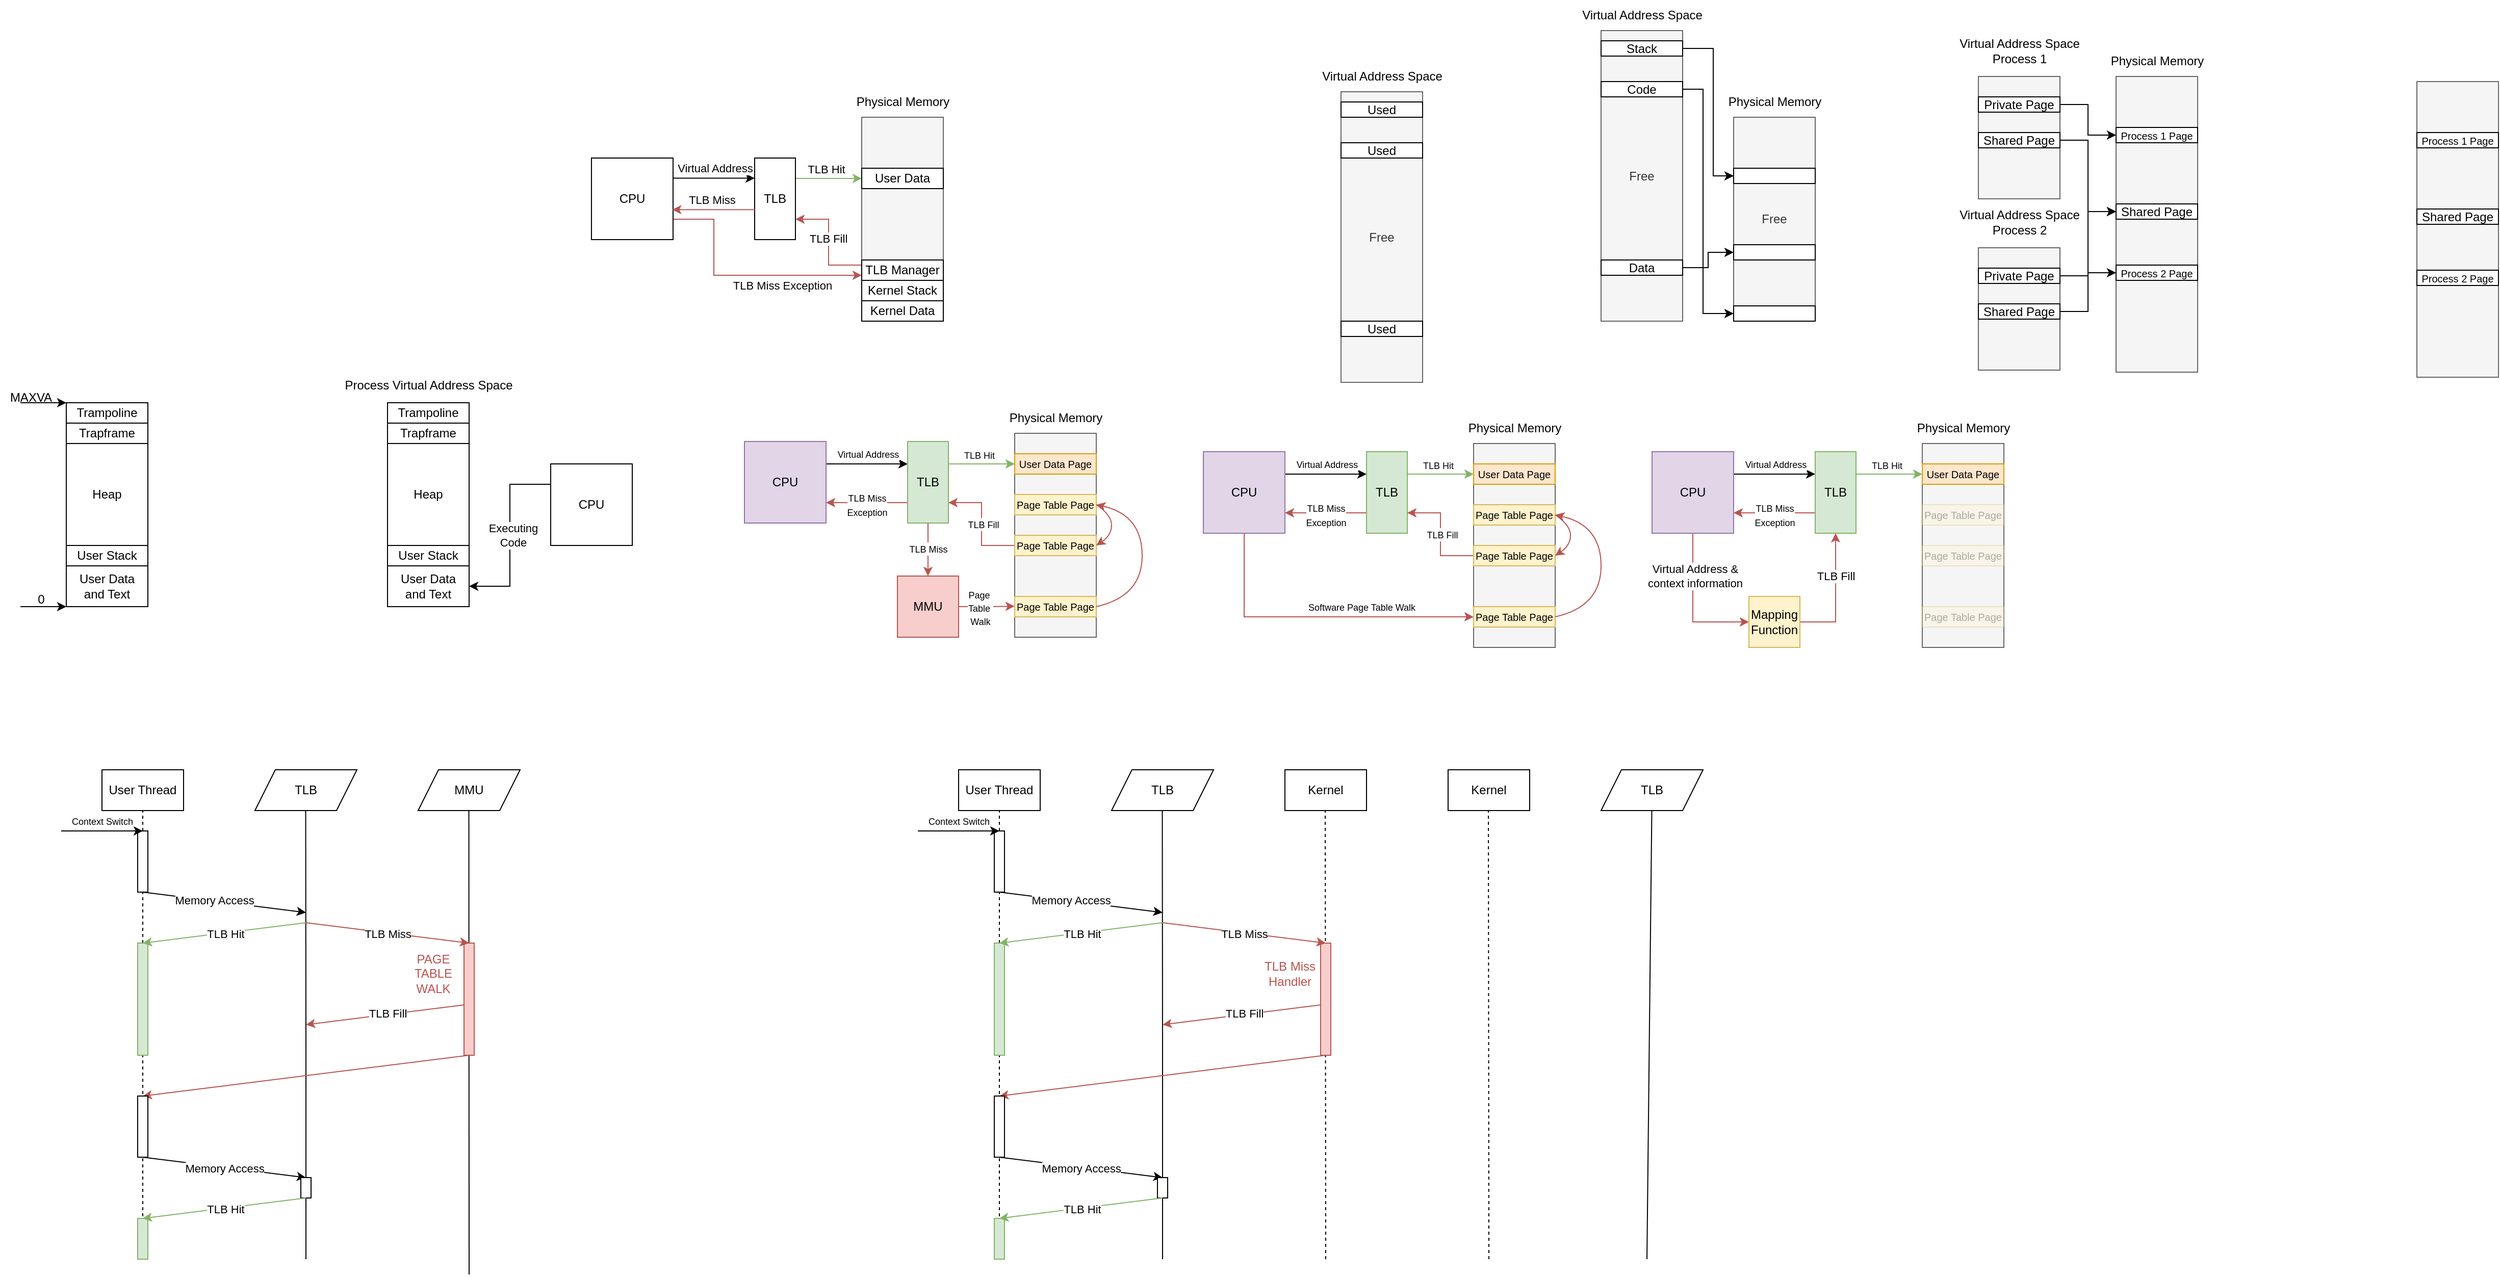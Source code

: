 <mxfile version="24.7.8">
  <diagram name="Page-1" id="a2V-paWtWc2pqJlW6CjX">
    <mxGraphModel dx="2188" dy="771" grid="1" gridSize="10" guides="1" tooltips="1" connect="1" arrows="1" fold="1" page="1" pageScale="1" pageWidth="850" pageHeight="1100" math="0" shadow="0">
      <root>
        <mxCell id="0" />
        <mxCell id="1" parent="0" />
        <mxCell id="B0TjR6c0d58tm8oR_Vwe-92" value="MMU" style="shape=parallelogram;perimeter=parallelogramPerimeter;whiteSpace=wrap;html=1;fixedSize=1;" vertex="1" parent="1">
          <mxGeometry x="150" y="1120" width="100" height="40" as="geometry" />
        </mxCell>
        <mxCell id="B0TjR6c0d58tm8oR_Vwe-93" value="" style="endArrow=none;html=1;rounded=0;entryX=0.5;entryY=1;entryDx=0;entryDy=0;" edge="1" parent="1">
          <mxGeometry width="50" height="50" relative="1" as="geometry">
            <mxPoint x="200" y="1615" as="sourcePoint" />
            <mxPoint x="199.76" y="1160" as="targetPoint" />
          </mxGeometry>
        </mxCell>
        <mxCell id="B0TjR6c0d58tm8oR_Vwe-31" value="" style="endArrow=classic;html=1;rounded=0;fillColor=#f8cecc;strokeColor=#b85450;exitX=0.5;exitY=1;exitDx=0;exitDy=0;" edge="1" parent="1">
          <mxGeometry width="50" height="50" relative="1" as="geometry">
            <mxPoint x="1040" y="1350" as="sourcePoint" />
            <mxPoint x="880" y="1370" as="targetPoint" />
          </mxGeometry>
        </mxCell>
        <mxCell id="B0TjR6c0d58tm8oR_Vwe-32" value="TLB Fill" style="edgeLabel;html=1;align=center;verticalAlign=middle;resizable=0;points=[];" vertex="1" connectable="0" parent="B0TjR6c0d58tm8oR_Vwe-31">
          <mxGeometry x="0.238" y="-1" relative="1" as="geometry">
            <mxPoint x="19" y="-3" as="offset" />
          </mxGeometry>
        </mxCell>
        <mxCell id="PS_0JobvipVe8rg2w7dj-1" style="edgeStyle=orthogonalEdgeStyle;rounded=0;orthogonalLoop=1;jettySize=auto;html=1;exitX=1;exitY=0.5;exitDx=0;exitDy=0;entryX=0;entryY=0.5;entryDx=0;entryDy=0;" parent="1" edge="1">
          <mxGeometry relative="1" as="geometry">
            <mxPoint x="400" y="539.8" as="sourcePoint" />
            <mxPoint x="480" y="539.8" as="targetPoint" />
          </mxGeometry>
        </mxCell>
        <mxCell id="PS_0JobvipVe8rg2w7dj-2" value="Virtual Address" style="edgeLabel;html=1;align=center;verticalAlign=middle;resizable=0;points=[];" parent="PS_0JobvipVe8rg2w7dj-1" vertex="1" connectable="0">
          <mxGeometry x="-0.217" y="-1" relative="1" as="geometry">
            <mxPoint x="9" y="-11" as="offset" />
          </mxGeometry>
        </mxCell>
        <mxCell id="PS_0JobvipVe8rg2w7dj-34" style="edgeStyle=orthogonalEdgeStyle;rounded=0;orthogonalLoop=1;jettySize=auto;html=1;exitX=1;exitY=0.75;exitDx=0;exitDy=0;entryX=0;entryY=0.75;entryDx=0;entryDy=0;fillColor=#f8cecc;strokeColor=#b85450;" parent="1" source="PS_0JobvipVe8rg2w7dj-3" target="PS_0JobvipVe8rg2w7dj-32" edge="1">
          <mxGeometry relative="1" as="geometry">
            <Array as="points">
              <mxPoint x="440" y="580" />
              <mxPoint x="440" y="635" />
            </Array>
          </mxGeometry>
        </mxCell>
        <mxCell id="PS_0JobvipVe8rg2w7dj-35" value="TLB Miss Exception" style="edgeLabel;html=1;align=center;verticalAlign=middle;resizable=0;points=[];" parent="PS_0JobvipVe8rg2w7dj-34" vertex="1" connectable="0">
          <mxGeometry x="0.147" relative="1" as="geometry">
            <mxPoint x="24" y="10" as="offset" />
          </mxGeometry>
        </mxCell>
        <mxCell id="PS_0JobvipVe8rg2w7dj-3" value="CPU" style="rounded=0;whiteSpace=wrap;html=1;" parent="1" vertex="1">
          <mxGeometry x="320" y="520" width="80" height="80" as="geometry" />
        </mxCell>
        <mxCell id="PS_0JobvipVe8rg2w7dj-7" style="edgeStyle=orthogonalEdgeStyle;rounded=0;orthogonalLoop=1;jettySize=auto;html=1;exitX=1;exitY=0.25;exitDx=0;exitDy=0;entryX=0;entryY=0.5;entryDx=0;entryDy=0;fillColor=#d5e8d4;strokeColor=#82b366;" parent="1" source="PS_0JobvipVe8rg2w7dj-11" target="PS_0JobvipVe8rg2w7dj-20" edge="1">
          <mxGeometry relative="1" as="geometry">
            <mxPoint x="580" y="540" as="targetPoint" />
          </mxGeometry>
        </mxCell>
        <mxCell id="PS_0JobvipVe8rg2w7dj-8" value="TLB Hit" style="edgeLabel;html=1;align=center;verticalAlign=middle;resizable=0;points=[];" parent="PS_0JobvipVe8rg2w7dj-7" vertex="1" connectable="0">
          <mxGeometry x="-0.253" y="-1" relative="1" as="geometry">
            <mxPoint x="5" y="-10" as="offset" />
          </mxGeometry>
        </mxCell>
        <mxCell id="PS_0JobvipVe8rg2w7dj-11" value="TLB" style="rounded=0;whiteSpace=wrap;html=1;" parent="1" vertex="1">
          <mxGeometry x="480" y="520" width="40" height="80" as="geometry" />
        </mxCell>
        <mxCell id="PS_0JobvipVe8rg2w7dj-12" value="&amp;nbsp;" style="rounded=0;whiteSpace=wrap;html=1;fillColor=#f5f5f5;fontColor=#333333;strokeColor=#666666;" parent="1" vertex="1">
          <mxGeometry x="585" y="480" width="80" height="200" as="geometry" />
        </mxCell>
        <mxCell id="PS_0JobvipVe8rg2w7dj-13" value="Physical Memory" style="text;html=1;align=center;verticalAlign=middle;resizable=0;points=[];autosize=1;strokeColor=none;fillColor=none;" parent="1" vertex="1">
          <mxGeometry x="570" y="450" width="110" height="30" as="geometry" />
        </mxCell>
        <mxCell id="PS_0JobvipVe8rg2w7dj-20" value="User Data" style="rounded=0;whiteSpace=wrap;html=1;" parent="1" vertex="1">
          <mxGeometry x="585" y="530" width="80" height="20" as="geometry" />
        </mxCell>
        <mxCell id="PS_0JobvipVe8rg2w7dj-21" value="Kernel Data" style="rounded=0;whiteSpace=wrap;html=1;" parent="1" vertex="1">
          <mxGeometry x="585" y="660" width="80" height="20" as="geometry" />
        </mxCell>
        <mxCell id="PS_0JobvipVe8rg2w7dj-22" value="Kernel Stack" style="rounded=0;whiteSpace=wrap;html=1;" parent="1" vertex="1">
          <mxGeometry x="585" y="640" width="80" height="20" as="geometry" />
        </mxCell>
        <mxCell id="PS_0JobvipVe8rg2w7dj-30" style="edgeStyle=orthogonalEdgeStyle;rounded=0;orthogonalLoop=1;jettySize=auto;html=1;exitX=0.001;exitY=0.633;exitDx=0;exitDy=0;entryX=0.99;entryY=0.633;entryDx=0;entryDy=0;fillColor=#f8cecc;strokeColor=#b85450;entryPerimeter=0;exitPerimeter=0;" parent="1" source="PS_0JobvipVe8rg2w7dj-11" target="PS_0JobvipVe8rg2w7dj-3" edge="1">
          <mxGeometry relative="1" as="geometry" />
        </mxCell>
        <mxCell id="PS_0JobvipVe8rg2w7dj-31" value="TLB Miss" style="edgeLabel;html=1;align=center;verticalAlign=middle;resizable=0;points=[];" parent="PS_0JobvipVe8rg2w7dj-30" vertex="1" connectable="0">
          <mxGeometry x="0.254" relative="1" as="geometry">
            <mxPoint x="8" y="-10" as="offset" />
          </mxGeometry>
        </mxCell>
        <mxCell id="PS_0JobvipVe8rg2w7dj-36" style="edgeStyle=orthogonalEdgeStyle;rounded=0;orthogonalLoop=1;jettySize=auto;html=1;exitX=0;exitY=0.25;exitDx=0;exitDy=0;entryX=1;entryY=0.75;entryDx=0;entryDy=0;fillColor=#f8cecc;strokeColor=#b85450;" parent="1" source="PS_0JobvipVe8rg2w7dj-32" target="PS_0JobvipVe8rg2w7dj-11" edge="1">
          <mxGeometry relative="1" as="geometry" />
        </mxCell>
        <mxCell id="PS_0JobvipVe8rg2w7dj-37" value="TLB Fill" style="edgeLabel;html=1;align=center;verticalAlign=middle;resizable=0;points=[];" parent="PS_0JobvipVe8rg2w7dj-36" vertex="1" connectable="0">
          <mxGeometry x="0.072" y="1" relative="1" as="geometry">
            <mxPoint as="offset" />
          </mxGeometry>
        </mxCell>
        <mxCell id="PS_0JobvipVe8rg2w7dj-32" value="TLB Manager" style="rounded=0;whiteSpace=wrap;html=1;" parent="1" vertex="1">
          <mxGeometry x="585" y="620" width="80" height="20" as="geometry" />
        </mxCell>
        <mxCell id="YDXror8icyiH8wQNSplm-1" value="&amp;nbsp;" style="rounded=0;whiteSpace=wrap;html=1;fillColor=#f5f5f5;fontColor=#333333;strokeColor=#666666;" parent="1" vertex="1">
          <mxGeometry x="120" y="760" width="80" height="200" as="geometry" />
        </mxCell>
        <mxCell id="YDXror8icyiH8wQNSplm-2" value="Process Virtual Address Space" style="text;html=1;align=center;verticalAlign=middle;resizable=0;points=[];autosize=1;strokeColor=none;fillColor=none;" parent="1" vertex="1">
          <mxGeometry x="65" y="728" width="190" height="30" as="geometry" />
        </mxCell>
        <mxCell id="YDXror8icyiH8wQNSplm-3" value="User Data&lt;div&gt;&lt;div&gt;and Text&lt;/div&gt;&lt;/div&gt;" style="rounded=0;whiteSpace=wrap;html=1;" parent="1" vertex="1">
          <mxGeometry x="120" y="920" width="80" height="40" as="geometry" />
        </mxCell>
        <mxCell id="YDXror8icyiH8wQNSplm-4" value="User Stack" style="rounded=0;whiteSpace=wrap;html=1;" parent="1" vertex="1">
          <mxGeometry x="120" y="900" width="80" height="20" as="geometry" />
        </mxCell>
        <mxCell id="YDXror8icyiH8wQNSplm-5" value="Trampoline" style="rounded=0;whiteSpace=wrap;html=1;" parent="1" vertex="1">
          <mxGeometry x="120" y="760" width="80" height="20" as="geometry" />
        </mxCell>
        <mxCell id="YDXror8icyiH8wQNSplm-6" value="Trapframe" style="rounded=0;whiteSpace=wrap;html=1;" parent="1" vertex="1">
          <mxGeometry x="120" y="780" width="80" height="20" as="geometry" />
        </mxCell>
        <mxCell id="YDXror8icyiH8wQNSplm-7" value="Heap" style="rounded=0;whiteSpace=wrap;html=1;" parent="1" vertex="1">
          <mxGeometry x="120" y="800" width="80" height="100" as="geometry" />
        </mxCell>
        <mxCell id="YDXror8icyiH8wQNSplm-10" style="edgeStyle=orthogonalEdgeStyle;rounded=0;orthogonalLoop=1;jettySize=auto;html=1;exitX=0;exitY=0.25;exitDx=0;exitDy=0;entryX=1;entryY=0.5;entryDx=0;entryDy=0;" parent="1" source="YDXror8icyiH8wQNSplm-8" target="YDXror8icyiH8wQNSplm-3" edge="1">
          <mxGeometry relative="1" as="geometry" />
        </mxCell>
        <mxCell id="YDXror8icyiH8wQNSplm-11" value="Executing&lt;div&gt;Code&lt;/div&gt;" style="edgeLabel;html=1;align=center;verticalAlign=middle;resizable=0;points=[];" parent="YDXror8icyiH8wQNSplm-10" vertex="1" connectable="0">
          <mxGeometry x="0.002" y="3" relative="1" as="geometry">
            <mxPoint as="offset" />
          </mxGeometry>
        </mxCell>
        <mxCell id="YDXror8icyiH8wQNSplm-8" value="CPU" style="rounded=0;whiteSpace=wrap;html=1;" parent="1" vertex="1">
          <mxGeometry x="280" y="820" width="80" height="80" as="geometry" />
        </mxCell>
        <mxCell id="YDXror8icyiH8wQNSplm-17" style="edgeStyle=orthogonalEdgeStyle;rounded=0;orthogonalLoop=1;jettySize=auto;html=1;exitX=1;exitY=0.5;exitDx=0;exitDy=0;entryX=0;entryY=0.5;entryDx=0;entryDy=0;" parent="1" edge="1">
          <mxGeometry relative="1" as="geometry">
            <mxPoint x="550" y="820" as="sourcePoint" />
            <mxPoint x="630" y="820" as="targetPoint" />
          </mxGeometry>
        </mxCell>
        <mxCell id="YDXror8icyiH8wQNSplm-18" value="&lt;font style=&quot;font-size: 9px;&quot;&gt;Virtual Address&lt;/font&gt;" style="edgeLabel;html=1;align=center;verticalAlign=middle;resizable=0;points=[];" parent="YDXror8icyiH8wQNSplm-17" vertex="1" connectable="0">
          <mxGeometry x="-0.217" y="-1" relative="1" as="geometry">
            <mxPoint x="9" y="-11" as="offset" />
          </mxGeometry>
        </mxCell>
        <mxCell id="YDXror8icyiH8wQNSplm-19" value="CPU" style="rounded=0;whiteSpace=wrap;html=1;fillColor=#e1d5e7;strokeColor=#9673a6;" parent="1" vertex="1">
          <mxGeometry x="470" y="798" width="80" height="80" as="geometry" />
        </mxCell>
        <mxCell id="YDXror8icyiH8wQNSplm-20" style="edgeStyle=orthogonalEdgeStyle;rounded=0;orthogonalLoop=1;jettySize=auto;html=1;exitX=1;exitY=0.25;exitDx=0;exitDy=0;entryX=0;entryY=0.5;entryDx=0;entryDy=0;fillColor=#d5e8d4;strokeColor=#82b366;" parent="1" edge="1">
          <mxGeometry relative="1" as="geometry">
            <mxPoint x="735" y="820" as="targetPoint" />
            <mxPoint x="670" y="820" as="sourcePoint" />
          </mxGeometry>
        </mxCell>
        <mxCell id="YDXror8icyiH8wQNSplm-21" value="&lt;font style=&quot;font-size: 9px;&quot;&gt;TLB Hit&lt;/font&gt;" style="edgeLabel;html=1;align=center;verticalAlign=middle;resizable=0;points=[];" parent="YDXror8icyiH8wQNSplm-20" vertex="1" connectable="0">
          <mxGeometry x="-0.253" y="-1" relative="1" as="geometry">
            <mxPoint x="5" y="-10" as="offset" />
          </mxGeometry>
        </mxCell>
        <mxCell id="YDXror8icyiH8wQNSplm-26" style="edgeStyle=orthogonalEdgeStyle;rounded=0;orthogonalLoop=1;jettySize=auto;html=1;exitX=0.5;exitY=1;exitDx=0;exitDy=0;entryX=0.5;entryY=0;entryDx=0;entryDy=0;fillColor=#f8cecc;strokeColor=#b85450;" parent="1" source="YDXror8icyiH8wQNSplm-22" target="YDXror8icyiH8wQNSplm-25" edge="1">
          <mxGeometry relative="1" as="geometry" />
        </mxCell>
        <mxCell id="YDXror8icyiH8wQNSplm-27" value="&lt;font style=&quot;font-size: 9px;&quot;&gt;TLB Miss&lt;/font&gt;" style="edgeLabel;html=1;align=center;verticalAlign=middle;resizable=0;points=[];" parent="YDXror8icyiH8wQNSplm-26" vertex="1" connectable="0">
          <mxGeometry x="-0.059" relative="1" as="geometry">
            <mxPoint as="offset" />
          </mxGeometry>
        </mxCell>
        <mxCell id="8cQizxYgSulNXps_44s_-1" style="edgeStyle=orthogonalEdgeStyle;rounded=0;orthogonalLoop=1;jettySize=auto;html=1;exitX=0;exitY=0.75;exitDx=0;exitDy=0;entryX=1;entryY=0.75;entryDx=0;entryDy=0;fillColor=#f8cecc;strokeColor=#b85450;" parent="1" source="YDXror8icyiH8wQNSplm-22" target="YDXror8icyiH8wQNSplm-19" edge="1">
          <mxGeometry relative="1" as="geometry" />
        </mxCell>
        <mxCell id="YDXror8icyiH8wQNSplm-22" value="TLB" style="rounded=0;whiteSpace=wrap;html=1;fillColor=#d5e8d4;strokeColor=#82b366;" parent="1" vertex="1">
          <mxGeometry x="630" y="798" width="40" height="80" as="geometry" />
        </mxCell>
        <mxCell id="YDXror8icyiH8wQNSplm-23" value="" style="rounded=0;whiteSpace=wrap;html=1;fillColor=#f5f5f5;fontColor=#333333;strokeColor=#666666;" parent="1" vertex="1">
          <mxGeometry x="735" y="790" width="80" height="200" as="geometry" />
        </mxCell>
        <mxCell id="YDXror8icyiH8wQNSplm-25" value="MMU" style="rounded=0;whiteSpace=wrap;html=1;fillColor=#f8cecc;strokeColor=#b85450;" parent="1" vertex="1">
          <mxGeometry x="620" y="930" width="60" height="60" as="geometry" />
        </mxCell>
        <mxCell id="YDXror8icyiH8wQNSplm-28" style="edgeStyle=orthogonalEdgeStyle;rounded=0;orthogonalLoop=1;jettySize=auto;html=1;exitX=1;exitY=0.5;exitDx=0;exitDy=0;fillColor=#f8cecc;strokeColor=#b85450;entryX=0;entryY=0.848;entryDx=0;entryDy=0;entryPerimeter=0;" parent="1" source="YDXror8icyiH8wQNSplm-25" target="YDXror8icyiH8wQNSplm-23" edge="1">
          <mxGeometry relative="1" as="geometry">
            <mxPoint x="730" y="960" as="targetPoint" />
          </mxGeometry>
        </mxCell>
        <mxCell id="YDXror8icyiH8wQNSplm-31" value="&lt;font style=&quot;font-size: 9px;&quot;&gt;Page&amp;nbsp;&lt;/font&gt;&lt;div&gt;&lt;font style=&quot;font-size: 9px;&quot;&gt;Table&amp;nbsp;&lt;/font&gt;&lt;/div&gt;&lt;div&gt;&lt;font style=&quot;font-size: 9px;&quot;&gt;Walk&lt;/font&gt;&lt;/div&gt;" style="edgeLabel;html=1;align=center;verticalAlign=middle;resizable=0;points=[];" parent="YDXror8icyiH8wQNSplm-28" vertex="1" connectable="0">
          <mxGeometry x="-0.242" y="-1" relative="1" as="geometry">
            <mxPoint as="offset" />
          </mxGeometry>
        </mxCell>
        <mxCell id="YDXror8icyiH8wQNSplm-32" value="&lt;font style=&quot;font-size: 10px;&quot;&gt;User Data Page&lt;/font&gt;" style="rounded=0;whiteSpace=wrap;html=1;fillColor=#ffe6cc;strokeColor=#d79b00;" parent="1" vertex="1">
          <mxGeometry x="735" y="810" width="80" height="20" as="geometry" />
        </mxCell>
        <mxCell id="YDXror8icyiH8wQNSplm-33" value="Physical Memory" style="text;html=1;align=center;verticalAlign=middle;resizable=0;points=[];autosize=1;strokeColor=none;fillColor=none;" parent="1" vertex="1">
          <mxGeometry x="720" y="760" width="110" height="30" as="geometry" />
        </mxCell>
        <mxCell id="YDXror8icyiH8wQNSplm-35" value="&lt;font style=&quot;font-size: 10px;&quot;&gt;Page Table Page&lt;/font&gt;" style="rounded=0;whiteSpace=wrap;html=1;fillColor=#fff2cc;strokeColor=#d6b656;" parent="1" vertex="1">
          <mxGeometry x="735" y="950" width="80" height="20" as="geometry" />
        </mxCell>
        <mxCell id="YDXror8icyiH8wQNSplm-42" style="edgeStyle=orthogonalEdgeStyle;rounded=0;orthogonalLoop=1;jettySize=auto;html=1;exitX=0;exitY=0.5;exitDx=0;exitDy=0;entryX=1;entryY=0.75;entryDx=0;entryDy=0;fillColor=#f8cecc;strokeColor=#b85450;" parent="1" source="YDXror8icyiH8wQNSplm-36" target="YDXror8icyiH8wQNSplm-22" edge="1">
          <mxGeometry relative="1" as="geometry" />
        </mxCell>
        <mxCell id="YDXror8icyiH8wQNSplm-43" value="&lt;font style=&quot;font-size: 9px;&quot;&gt;TLB Fill&lt;/font&gt;" style="edgeLabel;html=1;align=center;verticalAlign=middle;resizable=0;points=[];" parent="YDXror8icyiH8wQNSplm-42" vertex="1" connectable="0">
          <mxGeometry x="0.174" y="-1" relative="1" as="geometry">
            <mxPoint y="9" as="offset" />
          </mxGeometry>
        </mxCell>
        <mxCell id="YDXror8icyiH8wQNSplm-36" value="&lt;font style=&quot;font-size: 10px;&quot;&gt;Page Table Page&lt;/font&gt;" style="rounded=0;whiteSpace=wrap;html=1;fillColor=#fff2cc;strokeColor=#d6b656;" parent="1" vertex="1">
          <mxGeometry x="735" y="890" width="80" height="20" as="geometry" />
        </mxCell>
        <mxCell id="YDXror8icyiH8wQNSplm-37" value="&lt;font style=&quot;font-size: 10px;&quot;&gt;Page Table Page&lt;/font&gt;" style="rounded=0;whiteSpace=wrap;html=1;fillColor=#fff2cc;strokeColor=#d6b656;" parent="1" vertex="1">
          <mxGeometry x="735" y="850" width="80" height="20" as="geometry" />
        </mxCell>
        <mxCell id="YDXror8icyiH8wQNSplm-38" value="" style="curved=1;endArrow=classic;html=1;rounded=0;exitX=1;exitY=0.5;exitDx=0;exitDy=0;entryX=1;entryY=0.5;entryDx=0;entryDy=0;fillColor=#f8cecc;strokeColor=#b85450;" parent="1" source="YDXror8icyiH8wQNSplm-35" target="YDXror8icyiH8wQNSplm-37" edge="1">
          <mxGeometry width="50" height="50" relative="1" as="geometry">
            <mxPoint x="770" y="890" as="sourcePoint" />
            <mxPoint x="870" y="870" as="targetPoint" />
            <Array as="points">
              <mxPoint x="860" y="950" />
              <mxPoint x="860" y="870" />
            </Array>
          </mxGeometry>
        </mxCell>
        <mxCell id="YDXror8icyiH8wQNSplm-41" value="" style="curved=1;endArrow=classic;html=1;rounded=0;exitX=1;exitY=0.5;exitDx=0;exitDy=0;entryX=1;entryY=0.5;entryDx=0;entryDy=0;fillColor=#f8cecc;strokeColor=#b85450;" parent="1" source="YDXror8icyiH8wQNSplm-37" target="YDXror8icyiH8wQNSplm-36" edge="1">
          <mxGeometry width="50" height="50" relative="1" as="geometry">
            <mxPoint x="870" y="970" as="sourcePoint" />
            <mxPoint x="870" y="870" as="targetPoint" />
            <Array as="points">
              <mxPoint x="830" y="870" />
              <mxPoint x="830" y="890" />
            </Array>
          </mxGeometry>
        </mxCell>
        <mxCell id="8cQizxYgSulNXps_44s_-2" value="&lt;font style=&quot;font-size: 9px;&quot;&gt;TLB Miss&lt;/font&gt;&lt;div&gt;&lt;font style=&quot;font-size: 9px;&quot;&gt;Exception&lt;/font&gt;&lt;/div&gt;" style="edgeLabel;html=1;align=center;verticalAlign=middle;resizable=0;points=[];" parent="1" vertex="1" connectable="0">
          <mxGeometry x="589.999" y="860" as="geometry" />
        </mxCell>
        <mxCell id="8cQizxYgSulNXps_44s_-3" style="edgeStyle=orthogonalEdgeStyle;rounded=0;orthogonalLoop=1;jettySize=auto;html=1;exitX=1;exitY=0.5;exitDx=0;exitDy=0;entryX=0;entryY=0.5;entryDx=0;entryDy=0;" parent="1" edge="1">
          <mxGeometry relative="1" as="geometry">
            <mxPoint x="1000" y="830" as="sourcePoint" />
            <mxPoint x="1080" y="830" as="targetPoint" />
          </mxGeometry>
        </mxCell>
        <mxCell id="8cQizxYgSulNXps_44s_-4" value="&lt;font style=&quot;font-size: 9px;&quot;&gt;Virtual Address&lt;/font&gt;" style="edgeLabel;html=1;align=center;verticalAlign=middle;resizable=0;points=[];" parent="8cQizxYgSulNXps_44s_-3" vertex="1" connectable="0">
          <mxGeometry x="-0.217" y="-1" relative="1" as="geometry">
            <mxPoint x="9" y="-11" as="offset" />
          </mxGeometry>
        </mxCell>
        <mxCell id="8cQizxYgSulNXps_44s_-26" style="edgeStyle=orthogonalEdgeStyle;rounded=0;orthogonalLoop=1;jettySize=auto;html=1;exitX=0.5;exitY=1;exitDx=0;exitDy=0;entryX=0;entryY=0.5;entryDx=0;entryDy=0;fillColor=#f8cecc;strokeColor=#b85450;" parent="1" source="8cQizxYgSulNXps_44s_-5" target="8cQizxYgSulNXps_44s_-18" edge="1">
          <mxGeometry relative="1" as="geometry" />
        </mxCell>
        <mxCell id="8cQizxYgSulNXps_44s_-5" value="CPU" style="rounded=0;whiteSpace=wrap;html=1;fillColor=#e1d5e7;strokeColor=#9673a6;" parent="1" vertex="1">
          <mxGeometry x="920" y="808" width="80" height="80" as="geometry" />
        </mxCell>
        <mxCell id="8cQizxYgSulNXps_44s_-6" style="edgeStyle=orthogonalEdgeStyle;rounded=0;orthogonalLoop=1;jettySize=auto;html=1;exitX=1;exitY=0.25;exitDx=0;exitDy=0;entryX=0;entryY=0.5;entryDx=0;entryDy=0;fillColor=#d5e8d4;strokeColor=#82b366;" parent="1" edge="1">
          <mxGeometry relative="1" as="geometry">
            <mxPoint x="1185" y="830" as="targetPoint" />
            <mxPoint x="1120" y="830" as="sourcePoint" />
          </mxGeometry>
        </mxCell>
        <mxCell id="8cQizxYgSulNXps_44s_-7" value="&lt;font style=&quot;font-size: 9px;&quot;&gt;TLB Hit&lt;/font&gt;" style="edgeLabel;html=1;align=center;verticalAlign=middle;resizable=0;points=[];" parent="8cQizxYgSulNXps_44s_-6" vertex="1" connectable="0">
          <mxGeometry x="-0.253" y="-1" relative="1" as="geometry">
            <mxPoint x="5" y="-10" as="offset" />
          </mxGeometry>
        </mxCell>
        <mxCell id="8cQizxYgSulNXps_44s_-10" style="edgeStyle=orthogonalEdgeStyle;rounded=0;orthogonalLoop=1;jettySize=auto;html=1;exitX=0;exitY=0.75;exitDx=0;exitDy=0;entryX=1;entryY=0.75;entryDx=0;entryDy=0;fillColor=#f8cecc;strokeColor=#b85450;" parent="1" source="8cQizxYgSulNXps_44s_-11" target="8cQizxYgSulNXps_44s_-5" edge="1">
          <mxGeometry relative="1" as="geometry" />
        </mxCell>
        <mxCell id="8cQizxYgSulNXps_44s_-11" value="TLB" style="rounded=0;whiteSpace=wrap;html=1;fillColor=#d5e8d4;strokeColor=#82b366;" parent="1" vertex="1">
          <mxGeometry x="1080" y="808" width="40" height="80" as="geometry" />
        </mxCell>
        <mxCell id="8cQizxYgSulNXps_44s_-12" value="" style="rounded=0;whiteSpace=wrap;html=1;fillColor=#f5f5f5;fontColor=#333333;strokeColor=#666666;" parent="1" vertex="1">
          <mxGeometry x="1185" y="800" width="80" height="200" as="geometry" />
        </mxCell>
        <mxCell id="8cQizxYgSulNXps_44s_-16" value="&lt;font style=&quot;font-size: 10px;&quot;&gt;User Data Page&lt;/font&gt;" style="rounded=0;whiteSpace=wrap;html=1;fillColor=#ffe6cc;strokeColor=#d79b00;" parent="1" vertex="1">
          <mxGeometry x="1185" y="820" width="80" height="20" as="geometry" />
        </mxCell>
        <mxCell id="8cQizxYgSulNXps_44s_-17" value="Physical Memory" style="text;html=1;align=center;verticalAlign=middle;resizable=0;points=[];autosize=1;strokeColor=none;fillColor=none;" parent="1" vertex="1">
          <mxGeometry x="1170" y="770" width="110" height="30" as="geometry" />
        </mxCell>
        <mxCell id="8cQizxYgSulNXps_44s_-18" value="&lt;font style=&quot;font-size: 10px;&quot;&gt;Page Table Page&lt;/font&gt;" style="rounded=0;whiteSpace=wrap;html=1;fillColor=#fff2cc;strokeColor=#d6b656;" parent="1" vertex="1">
          <mxGeometry x="1185" y="960" width="80" height="20" as="geometry" />
        </mxCell>
        <mxCell id="8cQizxYgSulNXps_44s_-19" style="edgeStyle=orthogonalEdgeStyle;rounded=0;orthogonalLoop=1;jettySize=auto;html=1;exitX=0;exitY=0.5;exitDx=0;exitDy=0;entryX=1;entryY=0.75;entryDx=0;entryDy=0;fillColor=#f8cecc;strokeColor=#b85450;" parent="1" source="8cQizxYgSulNXps_44s_-21" target="8cQizxYgSulNXps_44s_-11" edge="1">
          <mxGeometry relative="1" as="geometry" />
        </mxCell>
        <mxCell id="8cQizxYgSulNXps_44s_-20" value="&lt;font style=&quot;font-size: 9px;&quot;&gt;TLB Fill&lt;/font&gt;" style="edgeLabel;html=1;align=center;verticalAlign=middle;resizable=0;points=[];" parent="8cQizxYgSulNXps_44s_-19" vertex="1" connectable="0">
          <mxGeometry x="0.174" y="-1" relative="1" as="geometry">
            <mxPoint y="9" as="offset" />
          </mxGeometry>
        </mxCell>
        <mxCell id="8cQizxYgSulNXps_44s_-21" value="&lt;font style=&quot;font-size: 10px;&quot;&gt;Page Table Page&lt;/font&gt;" style="rounded=0;whiteSpace=wrap;html=1;fillColor=#fff2cc;strokeColor=#d6b656;" parent="1" vertex="1">
          <mxGeometry x="1185" y="900" width="80" height="20" as="geometry" />
        </mxCell>
        <mxCell id="8cQizxYgSulNXps_44s_-22" value="&lt;font style=&quot;font-size: 10px;&quot;&gt;Page Table Page&lt;/font&gt;" style="rounded=0;whiteSpace=wrap;html=1;fillColor=#fff2cc;strokeColor=#d6b656;" parent="1" vertex="1">
          <mxGeometry x="1185" y="860" width="80" height="20" as="geometry" />
        </mxCell>
        <mxCell id="8cQizxYgSulNXps_44s_-23" value="" style="curved=1;endArrow=classic;html=1;rounded=0;exitX=1;exitY=0.5;exitDx=0;exitDy=0;entryX=1;entryY=0.5;entryDx=0;entryDy=0;fillColor=#f8cecc;strokeColor=#b85450;" parent="1" source="8cQizxYgSulNXps_44s_-18" target="8cQizxYgSulNXps_44s_-22" edge="1">
          <mxGeometry width="50" height="50" relative="1" as="geometry">
            <mxPoint x="1220" y="900" as="sourcePoint" />
            <mxPoint x="1320" y="880" as="targetPoint" />
            <Array as="points">
              <mxPoint x="1310" y="960" />
              <mxPoint x="1310" y="880" />
            </Array>
          </mxGeometry>
        </mxCell>
        <mxCell id="8cQizxYgSulNXps_44s_-24" value="" style="curved=1;endArrow=classic;html=1;rounded=0;exitX=1;exitY=0.5;exitDx=0;exitDy=0;entryX=1;entryY=0.5;entryDx=0;entryDy=0;fillColor=#f8cecc;strokeColor=#b85450;" parent="1" source="8cQizxYgSulNXps_44s_-22" target="8cQizxYgSulNXps_44s_-21" edge="1">
          <mxGeometry width="50" height="50" relative="1" as="geometry">
            <mxPoint x="1320" y="980" as="sourcePoint" />
            <mxPoint x="1320" y="880" as="targetPoint" />
            <Array as="points">
              <mxPoint x="1280" y="880" />
              <mxPoint x="1280" y="900" />
            </Array>
          </mxGeometry>
        </mxCell>
        <mxCell id="8cQizxYgSulNXps_44s_-25" value="&lt;font style=&quot;font-size: 9px;&quot;&gt;TLB Miss&lt;/font&gt;&lt;div&gt;&lt;font style=&quot;font-size: 9px;&quot;&gt;Exception&lt;/font&gt;&lt;/div&gt;" style="edgeLabel;html=1;align=center;verticalAlign=middle;resizable=0;points=[];" parent="1" vertex="1" connectable="0">
          <mxGeometry x="1039.999" y="870" as="geometry" />
        </mxCell>
        <mxCell id="8cQizxYgSulNXps_44s_-27" value="&lt;font style=&quot;font-size: 9px;&quot;&gt;Software Page Table Walk&lt;/font&gt;" style="text;html=1;align=center;verticalAlign=middle;resizable=0;points=[];autosize=1;strokeColor=none;fillColor=none;" parent="1" vertex="1">
          <mxGeometry x="1010" y="945" width="130" height="30" as="geometry" />
        </mxCell>
        <mxCell id="8cQizxYgSulNXps_44s_-28" style="edgeStyle=orthogonalEdgeStyle;rounded=0;orthogonalLoop=1;jettySize=auto;html=1;exitX=1;exitY=0.5;exitDx=0;exitDy=0;entryX=0;entryY=0.5;entryDx=0;entryDy=0;" parent="1" edge="1">
          <mxGeometry relative="1" as="geometry">
            <mxPoint x="1440" y="830" as="sourcePoint" />
            <mxPoint x="1520" y="830" as="targetPoint" />
          </mxGeometry>
        </mxCell>
        <mxCell id="8cQizxYgSulNXps_44s_-29" value="&lt;font style=&quot;font-size: 9px;&quot;&gt;Virtual Address&lt;/font&gt;" style="edgeLabel;html=1;align=center;verticalAlign=middle;resizable=0;points=[];" parent="8cQizxYgSulNXps_44s_-28" vertex="1" connectable="0">
          <mxGeometry x="-0.217" y="-1" relative="1" as="geometry">
            <mxPoint x="9" y="-11" as="offset" />
          </mxGeometry>
        </mxCell>
        <mxCell id="8cQizxYgSulNXps_44s_-49" style="edgeStyle=orthogonalEdgeStyle;rounded=0;orthogonalLoop=1;jettySize=auto;html=1;exitX=0.5;exitY=1;exitDx=0;exitDy=0;entryX=0;entryY=0.5;entryDx=0;entryDy=0;fillColor=#f8cecc;strokeColor=#b85450;" parent="1" source="8cQizxYgSulNXps_44s_-31" target="8cQizxYgSulNXps_44s_-48" edge="1">
          <mxGeometry relative="1" as="geometry" />
        </mxCell>
        <mxCell id="8cQizxYgSulNXps_44s_-51" value="Virtual Address &amp;amp;&lt;div&gt;context information&lt;/div&gt;" style="edgeLabel;html=1;align=center;verticalAlign=middle;resizable=0;points=[];" parent="8cQizxYgSulNXps_44s_-49" vertex="1" connectable="0">
          <mxGeometry x="-0.285" relative="1" as="geometry">
            <mxPoint x="2" y="-9" as="offset" />
          </mxGeometry>
        </mxCell>
        <mxCell id="8cQizxYgSulNXps_44s_-31" value="CPU" style="rounded=0;whiteSpace=wrap;html=1;fillColor=#e1d5e7;strokeColor=#9673a6;" parent="1" vertex="1">
          <mxGeometry x="1360" y="808" width="80" height="80" as="geometry" />
        </mxCell>
        <mxCell id="8cQizxYgSulNXps_44s_-32" style="edgeStyle=orthogonalEdgeStyle;rounded=0;orthogonalLoop=1;jettySize=auto;html=1;exitX=1;exitY=0.25;exitDx=0;exitDy=0;entryX=0;entryY=0.5;entryDx=0;entryDy=0;fillColor=#d5e8d4;strokeColor=#82b366;" parent="1" edge="1">
          <mxGeometry relative="1" as="geometry">
            <mxPoint x="1625" y="830" as="targetPoint" />
            <mxPoint x="1560" y="830" as="sourcePoint" />
          </mxGeometry>
        </mxCell>
        <mxCell id="8cQizxYgSulNXps_44s_-33" value="&lt;font style=&quot;font-size: 9px;&quot;&gt;TLB Hit&lt;/font&gt;" style="edgeLabel;html=1;align=center;verticalAlign=middle;resizable=0;points=[];" parent="8cQizxYgSulNXps_44s_-32" vertex="1" connectable="0">
          <mxGeometry x="-0.253" y="-1" relative="1" as="geometry">
            <mxPoint x="5" y="-10" as="offset" />
          </mxGeometry>
        </mxCell>
        <mxCell id="8cQizxYgSulNXps_44s_-34" style="edgeStyle=orthogonalEdgeStyle;rounded=0;orthogonalLoop=1;jettySize=auto;html=1;exitX=0;exitY=0.75;exitDx=0;exitDy=0;entryX=1;entryY=0.75;entryDx=0;entryDy=0;fillColor=#f8cecc;strokeColor=#b85450;" parent="1" source="8cQizxYgSulNXps_44s_-35" target="8cQizxYgSulNXps_44s_-31" edge="1">
          <mxGeometry relative="1" as="geometry" />
        </mxCell>
        <mxCell id="8cQizxYgSulNXps_44s_-35" value="TLB" style="rounded=0;whiteSpace=wrap;html=1;fillColor=#d5e8d4;strokeColor=#82b366;" parent="1" vertex="1">
          <mxGeometry x="1520" y="808" width="40" height="80" as="geometry" />
        </mxCell>
        <mxCell id="8cQizxYgSulNXps_44s_-36" value="" style="rounded=0;whiteSpace=wrap;html=1;fillColor=#f5f5f5;fontColor=#333333;strokeColor=#666666;" parent="1" vertex="1">
          <mxGeometry x="1625" y="800" width="80" height="200" as="geometry" />
        </mxCell>
        <mxCell id="8cQizxYgSulNXps_44s_-37" value="&lt;font style=&quot;font-size: 10px;&quot;&gt;User Data Page&lt;/font&gt;" style="rounded=0;whiteSpace=wrap;html=1;fillColor=#ffe6cc;strokeColor=#d79b00;" parent="1" vertex="1">
          <mxGeometry x="1625" y="820" width="80" height="20" as="geometry" />
        </mxCell>
        <mxCell id="8cQizxYgSulNXps_44s_-38" value="Physical Memory" style="text;html=1;align=center;verticalAlign=middle;resizable=0;points=[];autosize=1;strokeColor=none;fillColor=none;" parent="1" vertex="1">
          <mxGeometry x="1610" y="770" width="110" height="30" as="geometry" />
        </mxCell>
        <mxCell id="8cQizxYgSulNXps_44s_-39" value="&lt;font style=&quot;font-size: 10px;&quot;&gt;Page Table Page&lt;/font&gt;" style="rounded=0;whiteSpace=wrap;html=1;fillColor=#fff2cc;strokeColor=#d6b656;opacity=30;textOpacity=30;" parent="1" vertex="1">
          <mxGeometry x="1625" y="960" width="80" height="20" as="geometry" />
        </mxCell>
        <mxCell id="8cQizxYgSulNXps_44s_-42" value="&lt;font style=&quot;font-size: 10px;&quot;&gt;Page Table Page&lt;/font&gt;" style="rounded=0;whiteSpace=wrap;html=1;fillColor=#fff2cc;strokeColor=#d6b656;textOpacity=30;opacity=30;" parent="1" vertex="1">
          <mxGeometry x="1625" y="900" width="80" height="20" as="geometry" />
        </mxCell>
        <mxCell id="8cQizxYgSulNXps_44s_-43" value="&lt;font style=&quot;font-size: 10px;&quot;&gt;Page Table Page&lt;/font&gt;" style="rounded=0;whiteSpace=wrap;html=1;fillColor=#fff2cc;strokeColor=#d6b656;opacity=30;textOpacity=30;" parent="1" vertex="1">
          <mxGeometry x="1625" y="860" width="80" height="20" as="geometry" />
        </mxCell>
        <mxCell id="8cQizxYgSulNXps_44s_-46" value="&lt;font style=&quot;font-size: 9px;&quot;&gt;TLB Miss&lt;/font&gt;&lt;div&gt;&lt;font style=&quot;font-size: 9px;&quot;&gt;Exception&lt;/font&gt;&lt;/div&gt;" style="edgeLabel;html=1;align=center;verticalAlign=middle;resizable=0;points=[];" parent="1" vertex="1" connectable="0">
          <mxGeometry x="1479.999" y="870" as="geometry" />
        </mxCell>
        <mxCell id="8cQizxYgSulNXps_44s_-50" style="edgeStyle=orthogonalEdgeStyle;rounded=0;orthogonalLoop=1;jettySize=auto;html=1;exitX=1;exitY=0.5;exitDx=0;exitDy=0;entryX=0.5;entryY=1;entryDx=0;entryDy=0;fillColor=#f8cecc;strokeColor=#b85450;" parent="1" source="8cQizxYgSulNXps_44s_-48" target="8cQizxYgSulNXps_44s_-35" edge="1">
          <mxGeometry relative="1" as="geometry" />
        </mxCell>
        <mxCell id="8cQizxYgSulNXps_44s_-52" value="TLB Fill" style="edgeLabel;html=1;align=center;verticalAlign=middle;resizable=0;points=[];" parent="8cQizxYgSulNXps_44s_-50" vertex="1" connectable="0">
          <mxGeometry x="0.153" y="-1" relative="1" as="geometry">
            <mxPoint x="-1" y="-10" as="offset" />
          </mxGeometry>
        </mxCell>
        <mxCell id="8cQizxYgSulNXps_44s_-48" value="Mapping&lt;div&gt;Function&lt;/div&gt;" style="whiteSpace=wrap;html=1;aspect=fixed;fillColor=#fff2cc;strokeColor=#d6b656;" parent="1" vertex="1">
          <mxGeometry x="1455" y="950" width="50" height="50" as="geometry" />
        </mxCell>
        <mxCell id="sheBdo1qIUb2Gsk9DOCU-1" value="Free" style="rounded=0;whiteSpace=wrap;html=1;fillColor=#f5f5f5;fontColor=#333333;strokeColor=#666666;" parent="1" vertex="1">
          <mxGeometry x="1055" y="455" width="80" height="285" as="geometry" />
        </mxCell>
        <mxCell id="sheBdo1qIUb2Gsk9DOCU-2" value="Virtual Address Space" style="text;html=1;align=center;verticalAlign=middle;resizable=0;points=[];autosize=1;strokeColor=none;fillColor=none;" parent="1" vertex="1">
          <mxGeometry x="1025" y="425" width="140" height="30" as="geometry" />
        </mxCell>
        <mxCell id="sheBdo1qIUb2Gsk9DOCU-5" value="Used" style="rounded=0;whiteSpace=wrap;html=1;" parent="1" vertex="1">
          <mxGeometry x="1055" y="680" width="80" height="15" as="geometry" />
        </mxCell>
        <mxCell id="sheBdo1qIUb2Gsk9DOCU-8" value="Used" style="rounded=0;whiteSpace=wrap;html=1;" parent="1" vertex="1">
          <mxGeometry x="1055" y="465" width="80" height="15" as="geometry" />
        </mxCell>
        <mxCell id="sheBdo1qIUb2Gsk9DOCU-9" value="Used" style="rounded=0;whiteSpace=wrap;html=1;" parent="1" vertex="1">
          <mxGeometry x="1055" y="505" width="80" height="15" as="geometry" />
        </mxCell>
        <mxCell id="sheBdo1qIUb2Gsk9DOCU-10" value="Free" style="rounded=0;whiteSpace=wrap;html=1;fillColor=#f5f5f5;fontColor=#333333;strokeColor=#666666;" parent="1" vertex="1">
          <mxGeometry x="1310" y="395" width="80" height="285" as="geometry" />
        </mxCell>
        <mxCell id="sheBdo1qIUb2Gsk9DOCU-11" value="Virtual Address Space" style="text;html=1;align=center;verticalAlign=middle;resizable=0;points=[];autosize=1;strokeColor=none;fillColor=none;" parent="1" vertex="1">
          <mxGeometry x="1280" y="365" width="140" height="30" as="geometry" />
        </mxCell>
        <mxCell id="sheBdo1qIUb2Gsk9DOCU-26" style="edgeStyle=orthogonalEdgeStyle;rounded=0;orthogonalLoop=1;jettySize=auto;html=1;exitX=1;exitY=0.5;exitDx=0;exitDy=0;entryX=0;entryY=0.5;entryDx=0;entryDy=0;" parent="1" source="sheBdo1qIUb2Gsk9DOCU-12" target="sheBdo1qIUb2Gsk9DOCU-19" edge="1">
          <mxGeometry relative="1" as="geometry" />
        </mxCell>
        <mxCell id="sheBdo1qIUb2Gsk9DOCU-12" value="Data" style="rounded=0;whiteSpace=wrap;html=1;" parent="1" vertex="1">
          <mxGeometry x="1310" y="620" width="80" height="15" as="geometry" />
        </mxCell>
        <mxCell id="sheBdo1qIUb2Gsk9DOCU-23" style="edgeStyle=orthogonalEdgeStyle;rounded=0;orthogonalLoop=1;jettySize=auto;html=1;exitX=1;exitY=0.5;exitDx=0;exitDy=0;entryX=0;entryY=0.5;entryDx=0;entryDy=0;" parent="1" source="sheBdo1qIUb2Gsk9DOCU-13" target="sheBdo1qIUb2Gsk9DOCU-18" edge="1">
          <mxGeometry relative="1" as="geometry">
            <Array as="points">
              <mxPoint x="1420" y="413" />
              <mxPoint x="1420" y="538" />
            </Array>
          </mxGeometry>
        </mxCell>
        <mxCell id="sheBdo1qIUb2Gsk9DOCU-13" value="Stack" style="rounded=0;whiteSpace=wrap;html=1;" parent="1" vertex="1">
          <mxGeometry x="1310" y="405" width="80" height="15" as="geometry" />
        </mxCell>
        <mxCell id="sheBdo1qIUb2Gsk9DOCU-25" style="edgeStyle=orthogonalEdgeStyle;rounded=0;orthogonalLoop=1;jettySize=auto;html=1;exitX=1;exitY=0.5;exitDx=0;exitDy=0;entryX=0;entryY=0.5;entryDx=0;entryDy=0;" parent="1" source="sheBdo1qIUb2Gsk9DOCU-14" target="sheBdo1qIUb2Gsk9DOCU-17" edge="1">
          <mxGeometry relative="1" as="geometry">
            <Array as="points">
              <mxPoint x="1410" y="453" />
              <mxPoint x="1410" y="673" />
            </Array>
          </mxGeometry>
        </mxCell>
        <mxCell id="sheBdo1qIUb2Gsk9DOCU-14" value="Code" style="rounded=0;whiteSpace=wrap;html=1;" parent="1" vertex="1">
          <mxGeometry x="1310" y="445" width="80" height="15" as="geometry" />
        </mxCell>
        <mxCell id="sheBdo1qIUb2Gsk9DOCU-15" value="Free" style="rounded=0;whiteSpace=wrap;html=1;fillColor=#f5f5f5;fontColor=#333333;strokeColor=#666666;" parent="1" vertex="1">
          <mxGeometry x="1440" y="480" width="80" height="200" as="geometry" />
        </mxCell>
        <mxCell id="sheBdo1qIUb2Gsk9DOCU-16" value="Physical Memory" style="text;html=1;align=center;verticalAlign=middle;resizable=0;points=[];autosize=1;strokeColor=none;fillColor=none;" parent="1" vertex="1">
          <mxGeometry x="1425" y="450" width="110" height="30" as="geometry" />
        </mxCell>
        <mxCell id="sheBdo1qIUb2Gsk9DOCU-17" value="" style="rounded=0;whiteSpace=wrap;html=1;" parent="1" vertex="1">
          <mxGeometry x="1440" y="665" width="80" height="15" as="geometry" />
        </mxCell>
        <mxCell id="sheBdo1qIUb2Gsk9DOCU-18" value="" style="rounded=0;whiteSpace=wrap;html=1;" parent="1" vertex="1">
          <mxGeometry x="1440" y="530" width="80" height="15" as="geometry" />
        </mxCell>
        <mxCell id="sheBdo1qIUb2Gsk9DOCU-19" value="" style="rounded=0;whiteSpace=wrap;html=1;" parent="1" vertex="1">
          <mxGeometry x="1440" y="605" width="80" height="15" as="geometry" />
        </mxCell>
        <mxCell id="s7N-UnbKhlovrY80GArW-1" value="Free" style="rounded=0;whiteSpace=wrap;html=1;fillColor=#f5f5f5;fontColor=#333333;strokeColor=#666666;" parent="1" vertex="1">
          <mxGeometry x="1680" y="440" width="80" height="120" as="geometry" />
        </mxCell>
        <mxCell id="s7N-UnbKhlovrY80GArW-2" value="Virtual Address Space&lt;div&gt;Process 1&lt;/div&gt;" style="text;html=1;align=center;verticalAlign=middle;resizable=0;points=[];autosize=1;strokeColor=none;fillColor=none;" parent="1" vertex="1">
          <mxGeometry x="1650" y="395" width="140" height="40" as="geometry" />
        </mxCell>
        <mxCell id="s7N-UnbKhlovrY80GArW-20" style="edgeStyle=orthogonalEdgeStyle;rounded=0;orthogonalLoop=1;jettySize=auto;html=1;exitX=1;exitY=0.5;exitDx=0;exitDy=0;entryX=0;entryY=0.5;entryDx=0;entryDy=0;" parent="1" source="s7N-UnbKhlovrY80GArW-4" target="s7N-UnbKhlovrY80GArW-13" edge="1">
          <mxGeometry relative="1" as="geometry" />
        </mxCell>
        <mxCell id="s7N-UnbKhlovrY80GArW-4" value="Shared Page" style="rounded=0;whiteSpace=wrap;html=1;" parent="1" vertex="1">
          <mxGeometry x="1680" y="495" width="80" height="15" as="geometry" />
        </mxCell>
        <mxCell id="s7N-UnbKhlovrY80GArW-21" style="edgeStyle=orthogonalEdgeStyle;rounded=0;orthogonalLoop=1;jettySize=auto;html=1;exitX=1;exitY=0.5;exitDx=0;exitDy=0;entryX=0;entryY=0.5;entryDx=0;entryDy=0;" parent="1" source="s7N-UnbKhlovrY80GArW-6" target="s7N-UnbKhlovrY80GArW-12" edge="1">
          <mxGeometry relative="1" as="geometry" />
        </mxCell>
        <mxCell id="s7N-UnbKhlovrY80GArW-6" value="Private Page" style="rounded=0;whiteSpace=wrap;html=1;" parent="1" vertex="1">
          <mxGeometry x="1680" y="460" width="80" height="15" as="geometry" />
        </mxCell>
        <mxCell id="s7N-UnbKhlovrY80GArW-9" value="" style="rounded=0;whiteSpace=wrap;html=1;fillColor=#f5f5f5;fontColor=#333333;strokeColor=#666666;" parent="1" vertex="1">
          <mxGeometry x="1815" y="440" width="80" height="290" as="geometry" />
        </mxCell>
        <mxCell id="s7N-UnbKhlovrY80GArW-10" value="Physical Memory" style="text;html=1;align=center;verticalAlign=middle;resizable=0;points=[];autosize=1;strokeColor=none;fillColor=none;" parent="1" vertex="1">
          <mxGeometry x="1800" y="410" width="110" height="30" as="geometry" />
        </mxCell>
        <mxCell id="s7N-UnbKhlovrY80GArW-11" value="&lt;font style=&quot;font-size: 10px;&quot;&gt;Process 2 Page&lt;/font&gt;" style="rounded=0;whiteSpace=wrap;html=1;" parent="1" vertex="1">
          <mxGeometry x="1815" y="625" width="80" height="15" as="geometry" />
        </mxCell>
        <mxCell id="s7N-UnbKhlovrY80GArW-12" value="&lt;font style=&quot;font-size: 10px;&quot;&gt;Process 1 Page&lt;/font&gt;" style="rounded=0;whiteSpace=wrap;html=1;" parent="1" vertex="1">
          <mxGeometry x="1815" y="490" width="80" height="15" as="geometry" />
        </mxCell>
        <mxCell id="s7N-UnbKhlovrY80GArW-13" value="Shared Page" style="rounded=0;whiteSpace=wrap;html=1;" parent="1" vertex="1">
          <mxGeometry x="1815" y="565" width="80" height="15" as="geometry" />
        </mxCell>
        <mxCell id="s7N-UnbKhlovrY80GArW-14" value="Free" style="rounded=0;whiteSpace=wrap;html=1;fillColor=#f5f5f5;fontColor=#333333;strokeColor=#666666;" parent="1" vertex="1">
          <mxGeometry x="1680" y="608" width="80" height="120" as="geometry" />
        </mxCell>
        <mxCell id="s7N-UnbKhlovrY80GArW-15" value="Virtual Address Space&lt;div&gt;Process 2&lt;/div&gt;" style="text;html=1;align=center;verticalAlign=middle;resizable=0;points=[];autosize=1;strokeColor=none;fillColor=none;" parent="1" vertex="1">
          <mxGeometry x="1650" y="563" width="140" height="40" as="geometry" />
        </mxCell>
        <mxCell id="s7N-UnbKhlovrY80GArW-18" style="edgeStyle=orthogonalEdgeStyle;rounded=0;orthogonalLoop=1;jettySize=auto;html=1;exitX=1;exitY=0.5;exitDx=0;exitDy=0;entryX=0;entryY=0.5;entryDx=0;entryDy=0;" parent="1" source="s7N-UnbKhlovrY80GArW-16" target="s7N-UnbKhlovrY80GArW-13" edge="1">
          <mxGeometry relative="1" as="geometry" />
        </mxCell>
        <mxCell id="s7N-UnbKhlovrY80GArW-16" value="Shared Page" style="rounded=0;whiteSpace=wrap;html=1;" parent="1" vertex="1">
          <mxGeometry x="1680" y="663" width="80" height="15" as="geometry" />
        </mxCell>
        <mxCell id="s7N-UnbKhlovrY80GArW-19" style="edgeStyle=orthogonalEdgeStyle;rounded=0;orthogonalLoop=1;jettySize=auto;html=1;exitX=1;exitY=0.5;exitDx=0;exitDy=0;entryX=0;entryY=0.5;entryDx=0;entryDy=0;" parent="1" source="s7N-UnbKhlovrY80GArW-17" target="s7N-UnbKhlovrY80GArW-11" edge="1">
          <mxGeometry relative="1" as="geometry" />
        </mxCell>
        <mxCell id="s7N-UnbKhlovrY80GArW-17" value="Private Page" style="rounded=0;whiteSpace=wrap;html=1;" parent="1" vertex="1">
          <mxGeometry x="1680" y="628" width="80" height="15" as="geometry" />
        </mxCell>
        <mxCell id="s7N-UnbKhlovrY80GArW-22" value="" style="rounded=0;whiteSpace=wrap;html=1;fillColor=#f5f5f5;fontColor=#333333;strokeColor=#666666;" parent="1" vertex="1">
          <mxGeometry x="2110" y="445" width="80" height="290" as="geometry" />
        </mxCell>
        <mxCell id="s7N-UnbKhlovrY80GArW-23" value="&lt;font style=&quot;font-size: 10px;&quot;&gt;Process 2 Page&lt;/font&gt;" style="rounded=0;whiteSpace=wrap;html=1;" parent="1" vertex="1">
          <mxGeometry x="2110" y="630" width="80" height="15" as="geometry" />
        </mxCell>
        <mxCell id="s7N-UnbKhlovrY80GArW-24" value="&lt;font style=&quot;font-size: 10px;&quot;&gt;Process 1 Page&lt;/font&gt;" style="rounded=0;whiteSpace=wrap;html=1;" parent="1" vertex="1">
          <mxGeometry x="2110" y="495" width="80" height="15" as="geometry" />
        </mxCell>
        <mxCell id="s7N-UnbKhlovrY80GArW-25" value="Shared Page" style="rounded=0;whiteSpace=wrap;html=1;" parent="1" vertex="1">
          <mxGeometry x="2110" y="570" width="80" height="15" as="geometry" />
        </mxCell>
        <mxCell id="B0TjR6c0d58tm8oR_Vwe-5" value="User Thread" style="rounded=0;whiteSpace=wrap;html=1;" vertex="1" parent="1">
          <mxGeometry x="680" y="1120" width="80" height="40" as="geometry" />
        </mxCell>
        <mxCell id="B0TjR6c0d58tm8oR_Vwe-7" value="Kernel" style="rounded=0;whiteSpace=wrap;html=1;" vertex="1" parent="1">
          <mxGeometry x="1000" y="1120" width="80" height="40" as="geometry" />
        </mxCell>
        <mxCell id="B0TjR6c0d58tm8oR_Vwe-9" value="TLB" style="shape=parallelogram;perimeter=parallelogramPerimeter;whiteSpace=wrap;html=1;fixedSize=1;" vertex="1" parent="1">
          <mxGeometry x="830" y="1120" width="100" height="40" as="geometry" />
        </mxCell>
        <mxCell id="B0TjR6c0d58tm8oR_Vwe-10" value="" style="endArrow=none;dashed=1;html=1;rounded=0;entryX=0.5;entryY=1;entryDx=0;entryDy=0;" edge="1" parent="1" source="B0TjR6c0d58tm8oR_Vwe-16" target="B0TjR6c0d58tm8oR_Vwe-5">
          <mxGeometry width="50" height="50" relative="1" as="geometry">
            <mxPoint x="720" y="1440" as="sourcePoint" />
            <mxPoint x="750" y="1260" as="targetPoint" />
          </mxGeometry>
        </mxCell>
        <mxCell id="B0TjR6c0d58tm8oR_Vwe-11" value="" style="endArrow=none;html=1;rounded=0;entryX=0.5;entryY=1;entryDx=0;entryDy=0;" edge="1" parent="1">
          <mxGeometry width="50" height="50" relative="1" as="geometry">
            <mxPoint x="880" y="1390" as="sourcePoint" />
            <mxPoint x="879.76" y="1160" as="targetPoint" />
          </mxGeometry>
        </mxCell>
        <mxCell id="B0TjR6c0d58tm8oR_Vwe-12" value="" style="endArrow=none;dashed=1;html=1;rounded=0;entryX=0.5;entryY=1;entryDx=0;entryDy=0;" edge="1" parent="1">
          <mxGeometry width="50" height="50" relative="1" as="geometry">
            <mxPoint x="1040" y="1600" as="sourcePoint" />
            <mxPoint x="1039.52" y="1160" as="targetPoint" />
          </mxGeometry>
        </mxCell>
        <mxCell id="B0TjR6c0d58tm8oR_Vwe-17" value="" style="endArrow=none;dashed=1;html=1;rounded=0;entryX=0.5;entryY=1;entryDx=0;entryDy=0;" edge="1" parent="1" source="B0TjR6c0d58tm8oR_Vwe-26" target="B0TjR6c0d58tm8oR_Vwe-16">
          <mxGeometry width="50" height="50" relative="1" as="geometry">
            <mxPoint x="720" y="1440" as="sourcePoint" />
            <mxPoint x="720" y="1160" as="targetPoint" />
          </mxGeometry>
        </mxCell>
        <mxCell id="B0TjR6c0d58tm8oR_Vwe-16" value="" style="rounded=0;whiteSpace=wrap;html=1;" vertex="1" parent="1">
          <mxGeometry x="715" y="1180" width="10" height="60" as="geometry" />
        </mxCell>
        <mxCell id="B0TjR6c0d58tm8oR_Vwe-18" value="" style="endArrow=classic;html=1;rounded=0;" edge="1" parent="1">
          <mxGeometry width="50" height="50" relative="1" as="geometry">
            <mxPoint x="720" y="1240" as="sourcePoint" />
            <mxPoint x="880" y="1260" as="targetPoint" />
          </mxGeometry>
        </mxCell>
        <mxCell id="B0TjR6c0d58tm8oR_Vwe-19" value="Memory Access" style="edgeLabel;html=1;align=center;verticalAlign=middle;resizable=0;points=[];" vertex="1" connectable="0" parent="B0TjR6c0d58tm8oR_Vwe-18">
          <mxGeometry x="-0.186" relative="1" as="geometry">
            <mxPoint x="5" as="offset" />
          </mxGeometry>
        </mxCell>
        <mxCell id="B0TjR6c0d58tm8oR_Vwe-13" value="" style="endArrow=classic;html=1;rounded=0;" edge="1" parent="1">
          <mxGeometry width="50" height="50" relative="1" as="geometry">
            <mxPoint x="640" y="1180" as="sourcePoint" />
            <mxPoint x="720" y="1180" as="targetPoint" />
          </mxGeometry>
        </mxCell>
        <mxCell id="B0TjR6c0d58tm8oR_Vwe-14" value="&lt;font style=&quot;font-size: 9px;&quot;&gt;Context Switch&lt;/font&gt;" style="edgeLabel;html=1;align=center;verticalAlign=middle;resizable=0;points=[];" vertex="1" connectable="0" parent="B0TjR6c0d58tm8oR_Vwe-13">
          <mxGeometry x="-0.515" y="-1" relative="1" as="geometry">
            <mxPoint x="20" y="-11" as="offset" />
          </mxGeometry>
        </mxCell>
        <mxCell id="B0TjR6c0d58tm8oR_Vwe-24" value="" style="rounded=0;whiteSpace=wrap;html=1;fillColor=#f8cecc;strokeColor=#B85450;" vertex="1" parent="1">
          <mxGeometry x="1035" y="1290" width="10" height="110" as="geometry" />
        </mxCell>
        <mxCell id="B0TjR6c0d58tm8oR_Vwe-21" value="" style="endArrow=classic;html=1;rounded=0;fillColor=#f8cecc;strokeColor=#b85450;" edge="1" parent="1">
          <mxGeometry width="50" height="50" relative="1" as="geometry">
            <mxPoint x="880" y="1270" as="sourcePoint" />
            <mxPoint x="1040" y="1290" as="targetPoint" />
          </mxGeometry>
        </mxCell>
        <mxCell id="B0TjR6c0d58tm8oR_Vwe-22" value="TLB Miss" style="edgeLabel;html=1;align=center;verticalAlign=middle;resizable=0;points=[];" vertex="1" connectable="0" parent="B0TjR6c0d58tm8oR_Vwe-21">
          <mxGeometry x="0.238" y="-1" relative="1" as="geometry">
            <mxPoint x="-19" y="-3" as="offset" />
          </mxGeometry>
        </mxCell>
        <mxCell id="B0TjR6c0d58tm8oR_Vwe-27" value="" style="endArrow=none;dashed=1;html=1;rounded=0;entryX=0.5;entryY=1;entryDx=0;entryDy=0;" edge="1" parent="1" target="B0TjR6c0d58tm8oR_Vwe-26">
          <mxGeometry width="50" height="50" relative="1" as="geometry">
            <mxPoint x="720" y="1600" as="sourcePoint" />
            <mxPoint x="720" y="1240" as="targetPoint" />
          </mxGeometry>
        </mxCell>
        <mxCell id="B0TjR6c0d58tm8oR_Vwe-26" value="" style="rounded=0;whiteSpace=wrap;html=1;fillColor=#d5e8d4;strokeColor=#82b366;" vertex="1" parent="1">
          <mxGeometry x="715" y="1290" width="10" height="110" as="geometry" />
        </mxCell>
        <mxCell id="B0TjR6c0d58tm8oR_Vwe-20" value="" style="endArrow=classic;html=1;rounded=0;fillColor=#d5e8d4;strokeColor=#82b366;" edge="1" parent="1">
          <mxGeometry width="50" height="50" relative="1" as="geometry">
            <mxPoint x="880" y="1270" as="sourcePoint" />
            <mxPoint x="720" y="1290" as="targetPoint" />
          </mxGeometry>
        </mxCell>
        <mxCell id="B0TjR6c0d58tm8oR_Vwe-23" value="TLB Hit" style="edgeLabel;html=1;align=center;verticalAlign=middle;resizable=0;points=[];" vertex="1" connectable="0" parent="B0TjR6c0d58tm8oR_Vwe-20">
          <mxGeometry x="0.231" y="-2" relative="1" as="geometry">
            <mxPoint x="19" as="offset" />
          </mxGeometry>
        </mxCell>
        <mxCell id="B0TjR6c0d58tm8oR_Vwe-28" value="&lt;font color=&quot;#b85450&quot;&gt;TLB Miss Handler&lt;/font&gt;" style="text;html=1;align=center;verticalAlign=middle;whiteSpace=wrap;rounded=0;" vertex="1" parent="1">
          <mxGeometry x="975" y="1305" width="60" height="30" as="geometry" />
        </mxCell>
        <mxCell id="B0TjR6c0d58tm8oR_Vwe-35" value="" style="endArrow=none;html=1;rounded=0;entryX=0.5;entryY=1;entryDx=0;entryDy=0;" edge="1" parent="1" source="B0TjR6c0d58tm8oR_Vwe-49">
          <mxGeometry width="50" height="50" relative="1" as="geometry">
            <mxPoint x="880" y="1600" as="sourcePoint" />
            <mxPoint x="880" y="1390" as="targetPoint" />
          </mxGeometry>
        </mxCell>
        <mxCell id="B0TjR6c0d58tm8oR_Vwe-44" value="" style="endArrow=classic;html=1;rounded=0;fillColor=#f8cecc;strokeColor=#b85450;exitX=0.5;exitY=1;exitDx=0;exitDy=0;" edge="1" parent="1">
          <mxGeometry width="50" height="50" relative="1" as="geometry">
            <mxPoint x="1040" y="1400" as="sourcePoint" />
            <mxPoint x="720" y="1440" as="targetPoint" />
          </mxGeometry>
        </mxCell>
        <mxCell id="B0TjR6c0d58tm8oR_Vwe-46" value="" style="rounded=0;whiteSpace=wrap;html=1;" vertex="1" parent="1">
          <mxGeometry x="715" y="1440" width="10" height="60" as="geometry" />
        </mxCell>
        <mxCell id="B0TjR6c0d58tm8oR_Vwe-47" value="" style="endArrow=classic;html=1;rounded=0;" edge="1" parent="1">
          <mxGeometry width="50" height="50" relative="1" as="geometry">
            <mxPoint x="720" y="1500" as="sourcePoint" />
            <mxPoint x="880" y="1520" as="targetPoint" />
          </mxGeometry>
        </mxCell>
        <mxCell id="B0TjR6c0d58tm8oR_Vwe-48" value="Memory Access" style="edgeLabel;html=1;align=center;verticalAlign=middle;resizable=0;points=[];" vertex="1" connectable="0" parent="B0TjR6c0d58tm8oR_Vwe-47">
          <mxGeometry x="0.238" y="-1" relative="1" as="geometry">
            <mxPoint x="-19" y="-3" as="offset" />
          </mxGeometry>
        </mxCell>
        <mxCell id="B0TjR6c0d58tm8oR_Vwe-50" value="" style="endArrow=none;html=1;rounded=0;entryX=0.5;entryY=1;entryDx=0;entryDy=0;" edge="1" parent="1" target="B0TjR6c0d58tm8oR_Vwe-49">
          <mxGeometry width="50" height="50" relative="1" as="geometry">
            <mxPoint x="880" y="1600" as="sourcePoint" />
            <mxPoint x="880" y="1390" as="targetPoint" />
          </mxGeometry>
        </mxCell>
        <mxCell id="B0TjR6c0d58tm8oR_Vwe-49" value="" style="rounded=0;whiteSpace=wrap;html=1;" vertex="1" parent="1">
          <mxGeometry x="875" y="1520" width="10" height="20" as="geometry" />
        </mxCell>
        <mxCell id="B0TjR6c0d58tm8oR_Vwe-51" value="" style="rounded=0;whiteSpace=wrap;html=1;fillColor=#d5e8d4;strokeColor=#82b366;" vertex="1" parent="1">
          <mxGeometry x="715" y="1560" width="10" height="40" as="geometry" />
        </mxCell>
        <mxCell id="B0TjR6c0d58tm8oR_Vwe-52" value="" style="endArrow=classic;html=1;rounded=0;fillColor=#d5e8d4;strokeColor=#82b366;" edge="1" parent="1">
          <mxGeometry width="50" height="50" relative="1" as="geometry">
            <mxPoint x="880" y="1540" as="sourcePoint" />
            <mxPoint x="720" y="1560" as="targetPoint" />
          </mxGeometry>
        </mxCell>
        <mxCell id="B0TjR6c0d58tm8oR_Vwe-53" value="TLB Hit" style="edgeLabel;html=1;align=center;verticalAlign=middle;resizable=0;points=[];" vertex="1" connectable="0" parent="B0TjR6c0d58tm8oR_Vwe-52">
          <mxGeometry x="0.231" y="-2" relative="1" as="geometry">
            <mxPoint x="19" as="offset" />
          </mxGeometry>
        </mxCell>
        <mxCell id="B0TjR6c0d58tm8oR_Vwe-54" value="Kernel" style="rounded=0;whiteSpace=wrap;html=1;" vertex="1" parent="1">
          <mxGeometry x="1160" y="1120" width="80" height="40" as="geometry" />
        </mxCell>
        <mxCell id="B0TjR6c0d58tm8oR_Vwe-55" value="" style="endArrow=none;dashed=1;html=1;rounded=0;entryX=0.5;entryY=1;entryDx=0;entryDy=0;" edge="1" parent="1">
          <mxGeometry width="50" height="50" relative="1" as="geometry">
            <mxPoint x="1200" y="1600" as="sourcePoint" />
            <mxPoint x="1199.52" y="1160" as="targetPoint" />
          </mxGeometry>
        </mxCell>
        <mxCell id="B0TjR6c0d58tm8oR_Vwe-58" value="TLB" style="shape=parallelogram;perimeter=parallelogramPerimeter;whiteSpace=wrap;html=1;fixedSize=1;" vertex="1" parent="1">
          <mxGeometry x="1310" y="1120" width="100" height="40" as="geometry" />
        </mxCell>
        <mxCell id="B0TjR6c0d58tm8oR_Vwe-59" value="" style="endArrow=none;html=1;rounded=0;entryX=0.5;entryY=1;entryDx=0;entryDy=0;" edge="1" parent="1">
          <mxGeometry width="50" height="50" relative="1" as="geometry">
            <mxPoint x="1355" y="1600" as="sourcePoint" />
            <mxPoint x="1359.76" y="1160" as="targetPoint" />
          </mxGeometry>
        </mxCell>
        <mxCell id="B0TjR6c0d58tm8oR_Vwe-60" value="" style="endArrow=classic;html=1;rounded=0;fillColor=#f8cecc;strokeColor=#b85450;exitX=0.5;exitY=1;exitDx=0;exitDy=0;" edge="1" parent="1">
          <mxGeometry width="50" height="50" relative="1" as="geometry">
            <mxPoint x="200" y="1350" as="sourcePoint" />
            <mxPoint x="40" y="1370" as="targetPoint" />
          </mxGeometry>
        </mxCell>
        <mxCell id="B0TjR6c0d58tm8oR_Vwe-61" value="TLB Fill" style="edgeLabel;html=1;align=center;verticalAlign=middle;resizable=0;points=[];" vertex="1" connectable="0" parent="B0TjR6c0d58tm8oR_Vwe-60">
          <mxGeometry x="0.238" y="-1" relative="1" as="geometry">
            <mxPoint x="19" y="-3" as="offset" />
          </mxGeometry>
        </mxCell>
        <mxCell id="B0TjR6c0d58tm8oR_Vwe-62" value="User Thread" style="rounded=0;whiteSpace=wrap;html=1;" vertex="1" parent="1">
          <mxGeometry x="-160" y="1120" width="80" height="40" as="geometry" />
        </mxCell>
        <mxCell id="B0TjR6c0d58tm8oR_Vwe-64" value="TLB" style="shape=parallelogram;perimeter=parallelogramPerimeter;whiteSpace=wrap;html=1;fixedSize=1;" vertex="1" parent="1">
          <mxGeometry x="-10" y="1120" width="100" height="40" as="geometry" />
        </mxCell>
        <mxCell id="B0TjR6c0d58tm8oR_Vwe-65" value="" style="endArrow=none;dashed=1;html=1;rounded=0;entryX=0.5;entryY=1;entryDx=0;entryDy=0;" edge="1" parent="1" source="B0TjR6c0d58tm8oR_Vwe-69" target="B0TjR6c0d58tm8oR_Vwe-62">
          <mxGeometry width="50" height="50" relative="1" as="geometry">
            <mxPoint x="-120" y="1440" as="sourcePoint" />
            <mxPoint x="-90" y="1260" as="targetPoint" />
          </mxGeometry>
        </mxCell>
        <mxCell id="B0TjR6c0d58tm8oR_Vwe-66" value="" style="endArrow=none;html=1;rounded=0;entryX=0.5;entryY=1;entryDx=0;entryDy=0;" edge="1" parent="1">
          <mxGeometry width="50" height="50" relative="1" as="geometry">
            <mxPoint x="40" y="1390" as="sourcePoint" />
            <mxPoint x="39.76" y="1160" as="targetPoint" />
          </mxGeometry>
        </mxCell>
        <mxCell id="B0TjR6c0d58tm8oR_Vwe-68" value="" style="endArrow=none;dashed=1;html=1;rounded=0;entryX=0.5;entryY=1;entryDx=0;entryDy=0;" edge="1" parent="1" source="B0TjR6c0d58tm8oR_Vwe-78" target="B0TjR6c0d58tm8oR_Vwe-69">
          <mxGeometry width="50" height="50" relative="1" as="geometry">
            <mxPoint x="-120" y="1440" as="sourcePoint" />
            <mxPoint x="-120" y="1160" as="targetPoint" />
          </mxGeometry>
        </mxCell>
        <mxCell id="B0TjR6c0d58tm8oR_Vwe-69" value="" style="rounded=0;whiteSpace=wrap;html=1;" vertex="1" parent="1">
          <mxGeometry x="-125" y="1180" width="10" height="60" as="geometry" />
        </mxCell>
        <mxCell id="B0TjR6c0d58tm8oR_Vwe-70" value="" style="endArrow=classic;html=1;rounded=0;" edge="1" parent="1">
          <mxGeometry width="50" height="50" relative="1" as="geometry">
            <mxPoint x="-120" y="1240" as="sourcePoint" />
            <mxPoint x="40" y="1260" as="targetPoint" />
          </mxGeometry>
        </mxCell>
        <mxCell id="B0TjR6c0d58tm8oR_Vwe-71" value="Memory Access" style="edgeLabel;html=1;align=center;verticalAlign=middle;resizable=0;points=[];" vertex="1" connectable="0" parent="B0TjR6c0d58tm8oR_Vwe-70">
          <mxGeometry x="-0.186" relative="1" as="geometry">
            <mxPoint x="5" as="offset" />
          </mxGeometry>
        </mxCell>
        <mxCell id="B0TjR6c0d58tm8oR_Vwe-72" value="" style="endArrow=classic;html=1;rounded=0;" edge="1" parent="1">
          <mxGeometry width="50" height="50" relative="1" as="geometry">
            <mxPoint x="-200" y="1180" as="sourcePoint" />
            <mxPoint x="-120" y="1180" as="targetPoint" />
          </mxGeometry>
        </mxCell>
        <mxCell id="B0TjR6c0d58tm8oR_Vwe-73" value="&lt;font style=&quot;font-size: 9px;&quot;&gt;Context Switch&lt;/font&gt;" style="edgeLabel;html=1;align=center;verticalAlign=middle;resizable=0;points=[];" vertex="1" connectable="0" parent="B0TjR6c0d58tm8oR_Vwe-72">
          <mxGeometry x="-0.515" y="-1" relative="1" as="geometry">
            <mxPoint x="20" y="-11" as="offset" />
          </mxGeometry>
        </mxCell>
        <mxCell id="B0TjR6c0d58tm8oR_Vwe-74" value="" style="rounded=0;whiteSpace=wrap;html=1;fillColor=#f8cecc;strokeColor=#B85450;" vertex="1" parent="1">
          <mxGeometry x="195" y="1290" width="10" height="110" as="geometry" />
        </mxCell>
        <mxCell id="B0TjR6c0d58tm8oR_Vwe-75" value="" style="endArrow=classic;html=1;rounded=0;fillColor=#f8cecc;strokeColor=#b85450;" edge="1" parent="1">
          <mxGeometry width="50" height="50" relative="1" as="geometry">
            <mxPoint x="40" y="1270" as="sourcePoint" />
            <mxPoint x="200" y="1290" as="targetPoint" />
          </mxGeometry>
        </mxCell>
        <mxCell id="B0TjR6c0d58tm8oR_Vwe-76" value="TLB Miss" style="edgeLabel;html=1;align=center;verticalAlign=middle;resizable=0;points=[];" vertex="1" connectable="0" parent="B0TjR6c0d58tm8oR_Vwe-75">
          <mxGeometry x="0.238" y="-1" relative="1" as="geometry">
            <mxPoint x="-19" y="-3" as="offset" />
          </mxGeometry>
        </mxCell>
        <mxCell id="B0TjR6c0d58tm8oR_Vwe-77" value="" style="endArrow=none;dashed=1;html=1;rounded=0;entryX=0.5;entryY=1;entryDx=0;entryDy=0;" edge="1" parent="1" target="B0TjR6c0d58tm8oR_Vwe-78">
          <mxGeometry width="50" height="50" relative="1" as="geometry">
            <mxPoint x="-120" y="1600" as="sourcePoint" />
            <mxPoint x="-120" y="1240" as="targetPoint" />
          </mxGeometry>
        </mxCell>
        <mxCell id="B0TjR6c0d58tm8oR_Vwe-78" value="" style="rounded=0;whiteSpace=wrap;html=1;fillColor=#d5e8d4;strokeColor=#82b366;" vertex="1" parent="1">
          <mxGeometry x="-125" y="1290" width="10" height="110" as="geometry" />
        </mxCell>
        <mxCell id="B0TjR6c0d58tm8oR_Vwe-79" value="" style="endArrow=classic;html=1;rounded=0;fillColor=#d5e8d4;strokeColor=#82b366;" edge="1" parent="1">
          <mxGeometry width="50" height="50" relative="1" as="geometry">
            <mxPoint x="40" y="1270" as="sourcePoint" />
            <mxPoint x="-120" y="1290" as="targetPoint" />
          </mxGeometry>
        </mxCell>
        <mxCell id="B0TjR6c0d58tm8oR_Vwe-80" value="TLB Hit" style="edgeLabel;html=1;align=center;verticalAlign=middle;resizable=0;points=[];" vertex="1" connectable="0" parent="B0TjR6c0d58tm8oR_Vwe-79">
          <mxGeometry x="0.231" y="-2" relative="1" as="geometry">
            <mxPoint x="19" as="offset" />
          </mxGeometry>
        </mxCell>
        <mxCell id="B0TjR6c0d58tm8oR_Vwe-81" value="&lt;font color=&quot;#b85450&quot;&gt;PAGE TABLE WALK&lt;/font&gt;" style="text;html=1;align=center;verticalAlign=middle;whiteSpace=wrap;rounded=0;" vertex="1" parent="1">
          <mxGeometry x="135" y="1305" width="60" height="30" as="geometry" />
        </mxCell>
        <mxCell id="B0TjR6c0d58tm8oR_Vwe-82" value="" style="endArrow=none;html=1;rounded=0;entryX=0.5;entryY=1;entryDx=0;entryDy=0;" edge="1" parent="1" source="B0TjR6c0d58tm8oR_Vwe-88">
          <mxGeometry width="50" height="50" relative="1" as="geometry">
            <mxPoint x="40" y="1600" as="sourcePoint" />
            <mxPoint x="40" y="1390" as="targetPoint" />
          </mxGeometry>
        </mxCell>
        <mxCell id="B0TjR6c0d58tm8oR_Vwe-83" value="" style="endArrow=classic;html=1;rounded=0;fillColor=#f8cecc;strokeColor=#b85450;exitX=0.5;exitY=1;exitDx=0;exitDy=0;" edge="1" parent="1">
          <mxGeometry width="50" height="50" relative="1" as="geometry">
            <mxPoint x="200" y="1400" as="sourcePoint" />
            <mxPoint x="-120" y="1440" as="targetPoint" />
          </mxGeometry>
        </mxCell>
        <mxCell id="B0TjR6c0d58tm8oR_Vwe-84" value="" style="rounded=0;whiteSpace=wrap;html=1;" vertex="1" parent="1">
          <mxGeometry x="-125" y="1440" width="10" height="60" as="geometry" />
        </mxCell>
        <mxCell id="B0TjR6c0d58tm8oR_Vwe-85" value="" style="endArrow=classic;html=1;rounded=0;" edge="1" parent="1">
          <mxGeometry width="50" height="50" relative="1" as="geometry">
            <mxPoint x="-120" y="1500" as="sourcePoint" />
            <mxPoint x="40" y="1520" as="targetPoint" />
          </mxGeometry>
        </mxCell>
        <mxCell id="B0TjR6c0d58tm8oR_Vwe-86" value="Memory Access" style="edgeLabel;html=1;align=center;verticalAlign=middle;resizable=0;points=[];" vertex="1" connectable="0" parent="B0TjR6c0d58tm8oR_Vwe-85">
          <mxGeometry x="0.238" y="-1" relative="1" as="geometry">
            <mxPoint x="-19" y="-3" as="offset" />
          </mxGeometry>
        </mxCell>
        <mxCell id="B0TjR6c0d58tm8oR_Vwe-87" value="" style="endArrow=none;html=1;rounded=0;entryX=0.5;entryY=1;entryDx=0;entryDy=0;" edge="1" parent="1" target="B0TjR6c0d58tm8oR_Vwe-88">
          <mxGeometry width="50" height="50" relative="1" as="geometry">
            <mxPoint x="40" y="1600" as="sourcePoint" />
            <mxPoint x="40" y="1390" as="targetPoint" />
          </mxGeometry>
        </mxCell>
        <mxCell id="B0TjR6c0d58tm8oR_Vwe-88" value="" style="rounded=0;whiteSpace=wrap;html=1;" vertex="1" parent="1">
          <mxGeometry x="35" y="1520" width="10" height="20" as="geometry" />
        </mxCell>
        <mxCell id="B0TjR6c0d58tm8oR_Vwe-89" value="" style="rounded=0;whiteSpace=wrap;html=1;fillColor=#d5e8d4;strokeColor=#82b366;" vertex="1" parent="1">
          <mxGeometry x="-125" y="1560" width="10" height="40" as="geometry" />
        </mxCell>
        <mxCell id="B0TjR6c0d58tm8oR_Vwe-90" value="" style="endArrow=classic;html=1;rounded=0;fillColor=#d5e8d4;strokeColor=#82b366;" edge="1" parent="1">
          <mxGeometry width="50" height="50" relative="1" as="geometry">
            <mxPoint x="40" y="1540" as="sourcePoint" />
            <mxPoint x="-120" y="1560" as="targetPoint" />
          </mxGeometry>
        </mxCell>
        <mxCell id="B0TjR6c0d58tm8oR_Vwe-91" value="TLB Hit" style="edgeLabel;html=1;align=center;verticalAlign=middle;resizable=0;points=[];" vertex="1" connectable="0" parent="B0TjR6c0d58tm8oR_Vwe-90">
          <mxGeometry x="0.231" y="-2" relative="1" as="geometry">
            <mxPoint x="19" as="offset" />
          </mxGeometry>
        </mxCell>
        <mxCell id="B0TjR6c0d58tm8oR_Vwe-94" value="&amp;nbsp;" style="rounded=0;whiteSpace=wrap;html=1;fillColor=#f5f5f5;fontColor=#333333;strokeColor=#666666;" vertex="1" parent="1">
          <mxGeometry x="-195" y="760" width="80" height="200" as="geometry" />
        </mxCell>
        <mxCell id="B0TjR6c0d58tm8oR_Vwe-95" value="User Data&lt;div&gt;&lt;div&gt;and Text&lt;/div&gt;&lt;/div&gt;" style="rounded=0;whiteSpace=wrap;html=1;" vertex="1" parent="1">
          <mxGeometry x="-195" y="920" width="80" height="40" as="geometry" />
        </mxCell>
        <mxCell id="B0TjR6c0d58tm8oR_Vwe-96" value="User Stack" style="rounded=0;whiteSpace=wrap;html=1;" vertex="1" parent="1">
          <mxGeometry x="-195" y="900" width="80" height="20" as="geometry" />
        </mxCell>
        <mxCell id="B0TjR6c0d58tm8oR_Vwe-97" value="Trampoline" style="rounded=0;whiteSpace=wrap;html=1;" vertex="1" parent="1">
          <mxGeometry x="-195" y="760" width="80" height="20" as="geometry" />
        </mxCell>
        <mxCell id="B0TjR6c0d58tm8oR_Vwe-98" value="Trapframe" style="rounded=0;whiteSpace=wrap;html=1;" vertex="1" parent="1">
          <mxGeometry x="-195" y="780" width="80" height="20" as="geometry" />
        </mxCell>
        <mxCell id="B0TjR6c0d58tm8oR_Vwe-99" value="Heap" style="rounded=0;whiteSpace=wrap;html=1;" vertex="1" parent="1">
          <mxGeometry x="-195" y="800" width="80" height="100" as="geometry" />
        </mxCell>
        <mxCell id="B0TjR6c0d58tm8oR_Vwe-100" value="" style="endArrow=classic;html=1;rounded=0;" edge="1" parent="1">
          <mxGeometry width="50" height="50" relative="1" as="geometry">
            <mxPoint x="-240" y="760" as="sourcePoint" />
            <mxPoint x="-195" y="760" as="targetPoint" />
          </mxGeometry>
        </mxCell>
        <mxCell id="B0TjR6c0d58tm8oR_Vwe-101" value="MAXVA" style="text;html=1;align=center;verticalAlign=middle;resizable=0;points=[];autosize=1;strokeColor=none;fillColor=none;" vertex="1" parent="1">
          <mxGeometry x="-260" y="740" width="60" height="30" as="geometry" />
        </mxCell>
        <mxCell id="B0TjR6c0d58tm8oR_Vwe-102" value="" style="endArrow=classic;html=1;rounded=0;" edge="1" parent="1">
          <mxGeometry width="50" height="50" relative="1" as="geometry">
            <mxPoint x="-240" y="960" as="sourcePoint" />
            <mxPoint x="-195" y="960" as="targetPoint" />
          </mxGeometry>
        </mxCell>
        <mxCell id="B0TjR6c0d58tm8oR_Vwe-103" value="0" style="text;html=1;align=center;verticalAlign=middle;resizable=0;points=[];autosize=1;strokeColor=none;fillColor=none;" vertex="1" parent="1">
          <mxGeometry x="-235" y="938" width="30" height="30" as="geometry" />
        </mxCell>
      </root>
    </mxGraphModel>
  </diagram>
</mxfile>
